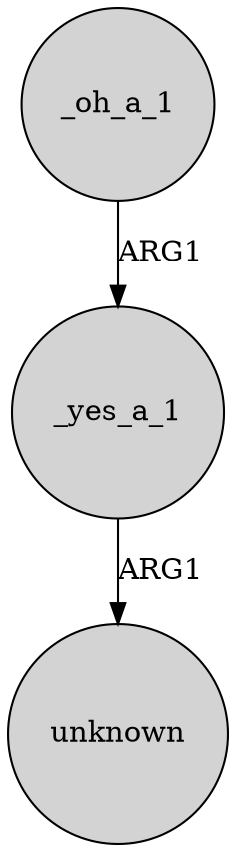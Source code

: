 digraph {
	node [shape=circle style=filled]
	_yes_a_1 -> unknown [label=ARG1]
	_oh_a_1 -> _yes_a_1 [label=ARG1]
}
